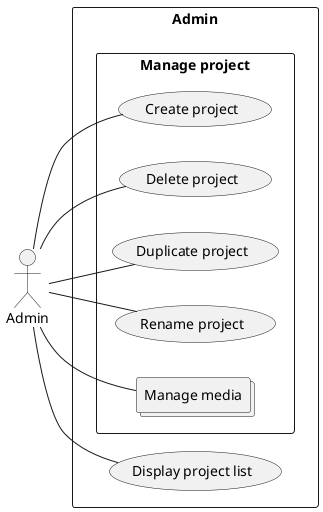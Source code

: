 @startuml
:Admin: as org

left to right direction

Rectangle "Admin" {
    (Display project list) as listPro
    Rectangle "Manage project" as manageP {
        (Create project) as createPro
        (Delete project) as deletePro
        (Duplicate project) as dupePro
        (Rename project) as renaPro
        Collections "Manage media" as manageM
    }
}


'Includes / extends

' Liens entre l'utilisateur (org) et les cas d'utilisation dans le package Admin
org--listPro
org--createPro
org--deletePro
org--dupePro
org--renaPro
org--manageM
@enduml
